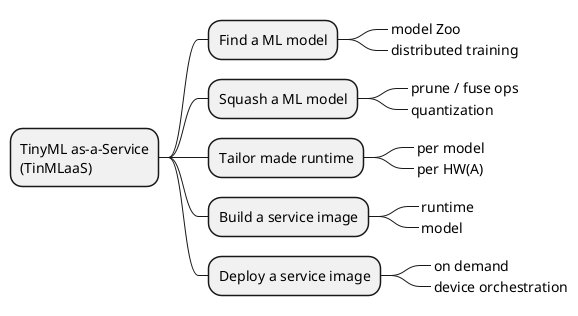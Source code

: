 @startmindmap
* TinyML as-a-Service\n(TinMLaaS)
** Find a ML model
***_ model Zoo
***_ distributed training
** Squash a ML model
***_ prune / fuse ops
***_ quantization
** Tailor made runtime
***_ per model
***_ per HW(A)
** Build a service image
***_ runtime
***_ model
** Deploy a service image
***_ on demand
***_ device orchestration
@endmindmap
